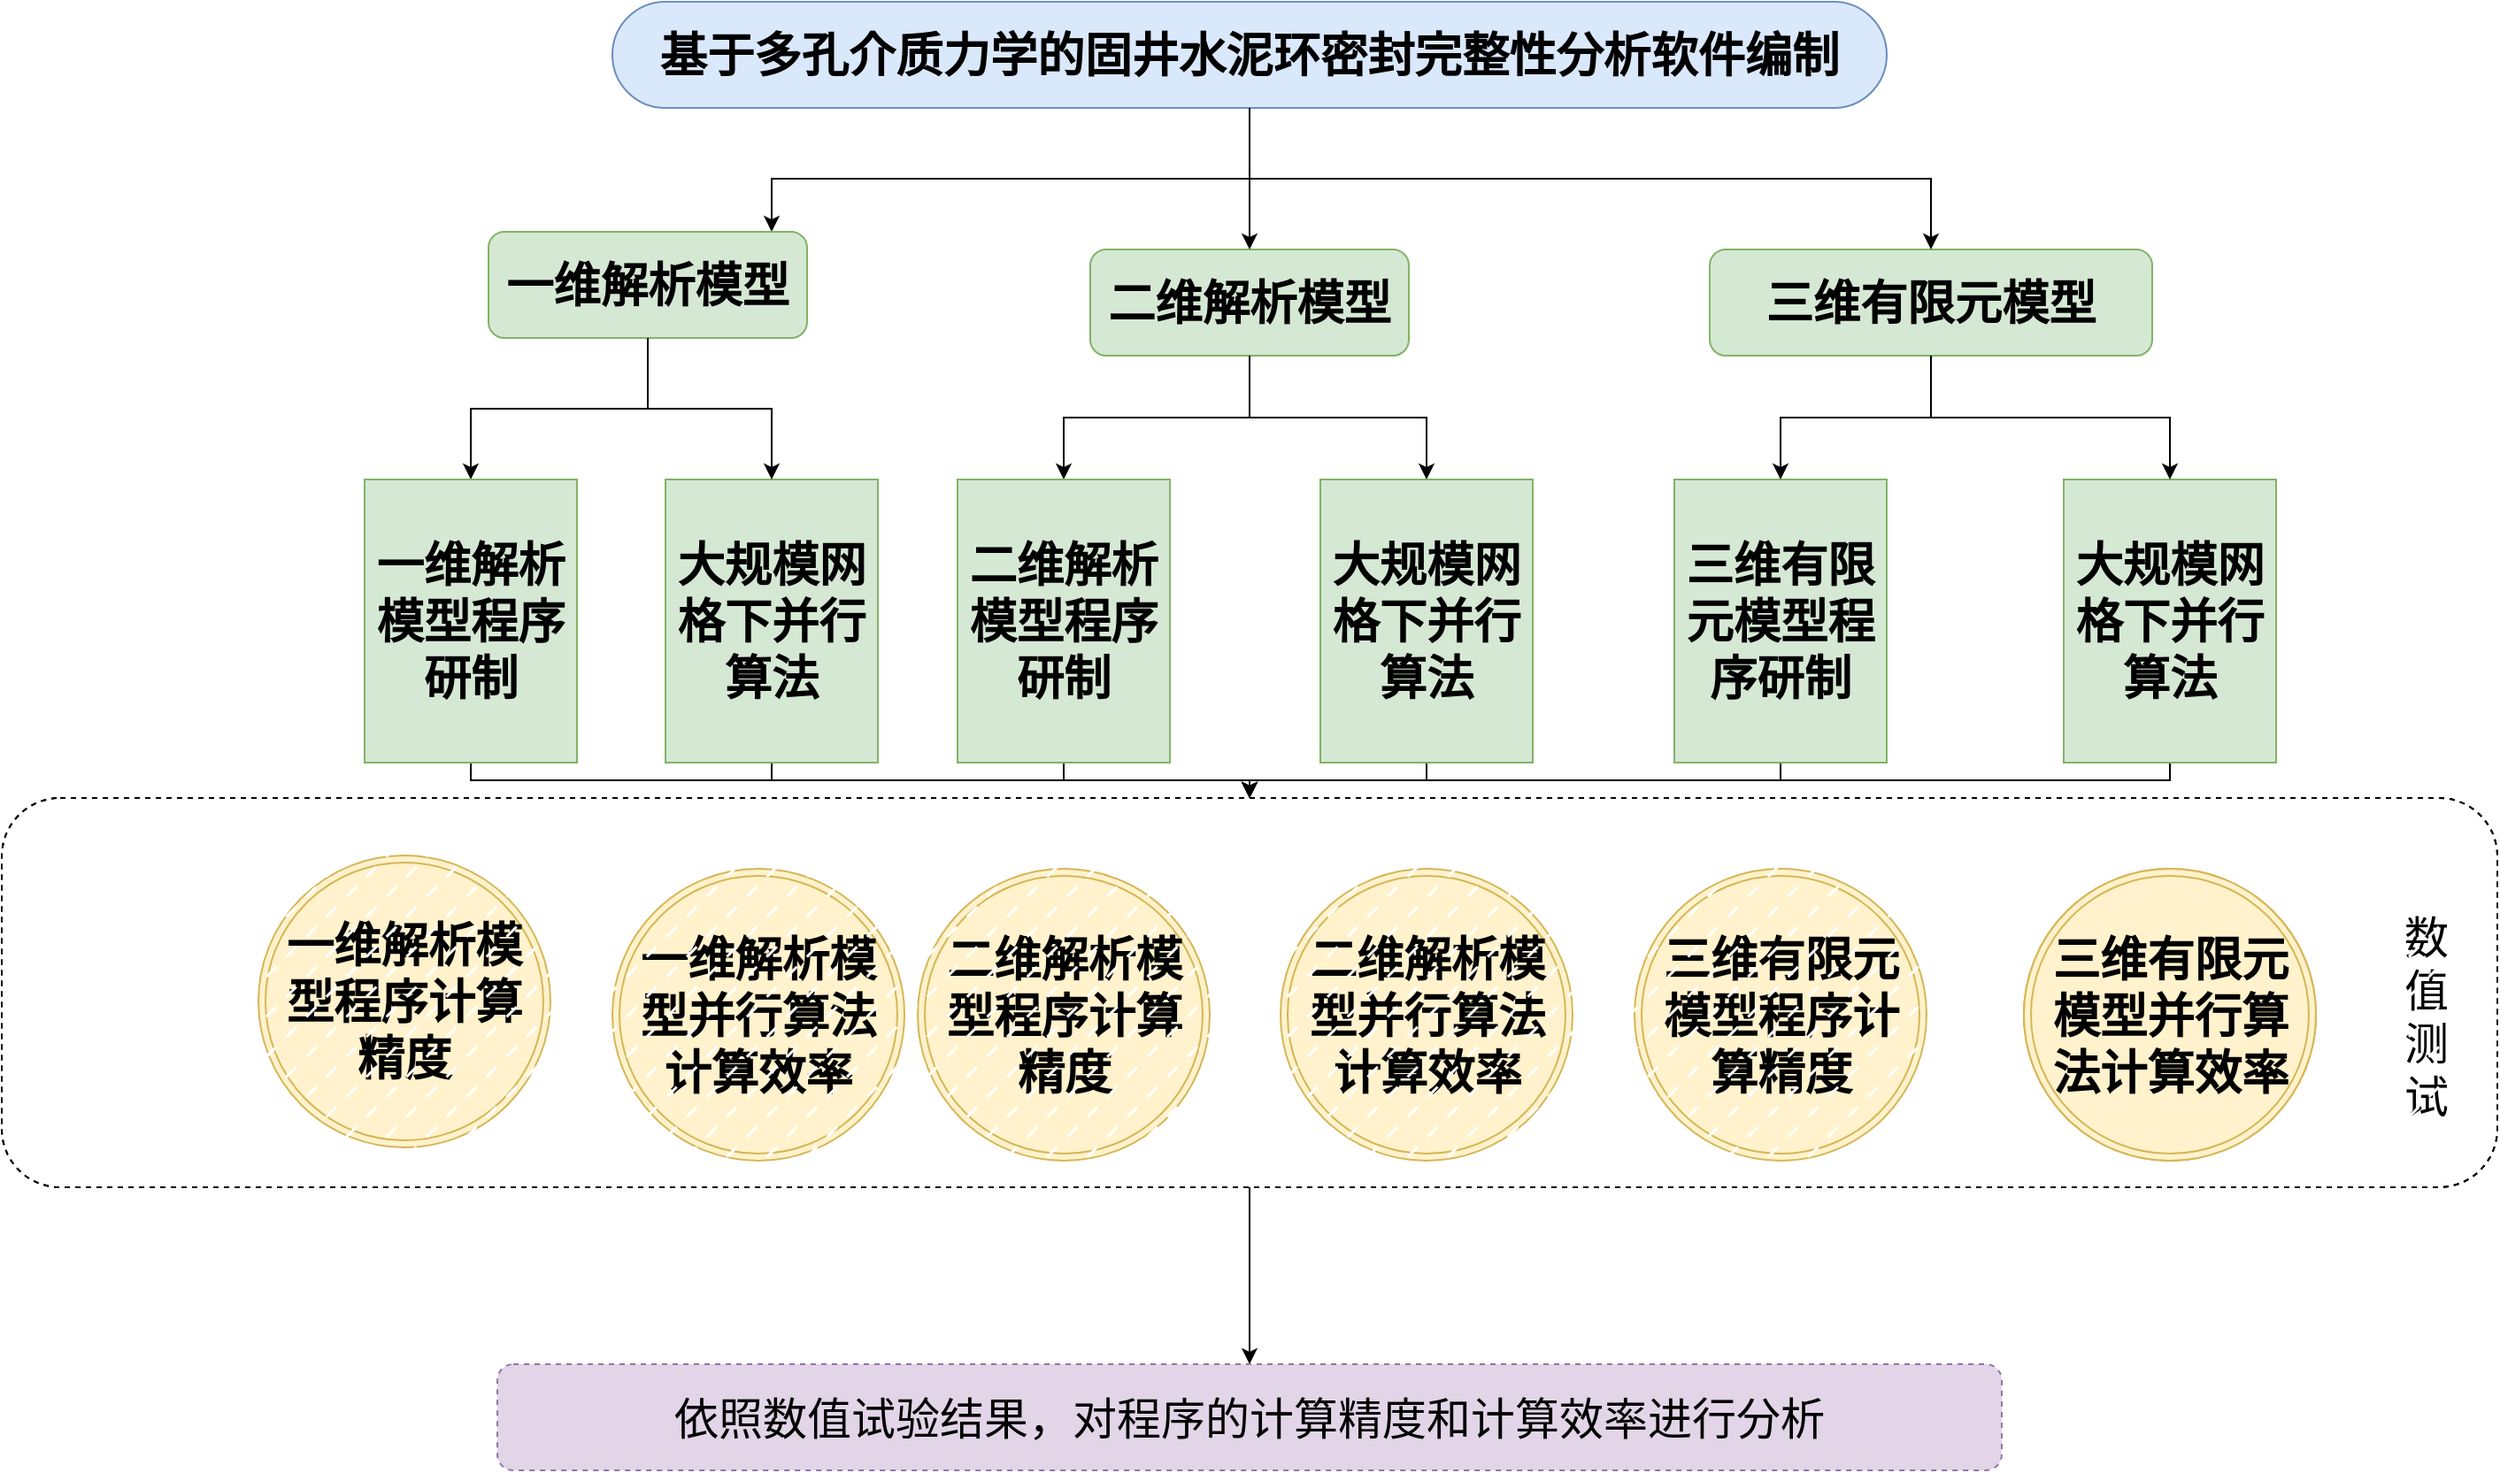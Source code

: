 <mxfile version="20.7.4" type="github"><diagram id="Tq5u3TZ-hP6wZukJtNCt" name="Page-1"><mxGraphModel dx="1909" dy="984" grid="1" gridSize="10" guides="1" tooltips="1" connect="1" arrows="1" fold="1" page="1" pageScale="1" pageWidth="827" pageHeight="1169" math="0" shadow="0"><root><mxCell id="0"/><mxCell id="1" parent="0"/><mxCell id="yXLgln3FG9nKV5-Q6QMO-46" value="" style="edgeStyle=orthogonalEdgeStyle;rounded=0;orthogonalLoop=1;jettySize=auto;html=1;fontSize=25;" edge="1" parent="1" source="yXLgln3FG9nKV5-Q6QMO-31" target="yXLgln3FG9nKV5-Q6QMO-34"><mxGeometry relative="1" as="geometry"/></mxCell><mxCell id="yXLgln3FG9nKV5-Q6QMO-31" value="" style="rounded=1;whiteSpace=wrap;html=1;fillStyle=dashed;dashed=1;" vertex="1" parent="1"><mxGeometry x="125" y="510" width="1410" height="220" as="geometry"/></mxCell><mxCell id="yXLgln3FG9nKV5-Q6QMO-7" value="" style="edgeStyle=orthogonalEdgeStyle;rounded=0;orthogonalLoop=1;jettySize=auto;html=1;" edge="1" parent="1" source="yXLgln3FG9nKV5-Q6QMO-1" target="yXLgln3FG9nKV5-Q6QMO-2"><mxGeometry relative="1" as="geometry"><Array as="points"><mxPoint x="830" y="160"/><mxPoint x="560" y="160"/></Array></mxGeometry></mxCell><mxCell id="yXLgln3FG9nKV5-Q6QMO-1" value="&lt;p style=&quot;margin-top: 0pt; margin-bottom: 0pt; direction: ltr; unicode-bidi: embed; vertical-align: baseline;&quot;&gt;&lt;span style=&quot;font-size: 20pt; font-family: 微软雅黑; font-weight: bold;&quot;&gt;基于多孔介质力学的固井水泥环密封完整性分析软件编制&lt;/span&gt;&lt;/p&gt;" style="rounded=1;whiteSpace=wrap;html=1;fillColor=#dae8fc;strokeColor=#6c8ebf;arcSize=50;" vertex="1" parent="1"><mxGeometry x="470" y="60" width="720" height="60" as="geometry"/></mxCell><mxCell id="yXLgln3FG9nKV5-Q6QMO-28" value="" style="edgeStyle=orthogonalEdgeStyle;rounded=0;orthogonalLoop=1;jettySize=auto;html=1;" edge="1" parent="1" source="yXLgln3FG9nKV5-Q6QMO-2" target="yXLgln3FG9nKV5-Q6QMO-12"><mxGeometry relative="1" as="geometry"/></mxCell><mxCell id="yXLgln3FG9nKV5-Q6QMO-2" value="&lt;p style=&quot;margin-top: 0pt; margin-bottom: 0pt; direction: ltr; unicode-bidi: embed; vertical-align: baseline;&quot;&gt;&lt;span style=&quot;font-size: 20pt; font-family: 微软雅黑; font-weight: bold;&quot;&gt;一维解析模型&lt;/span&gt;&lt;/p&gt;" style="rounded=1;whiteSpace=wrap;html=1;fillColor=#d5e8d4;strokeColor=#82b366;" vertex="1" parent="1"><mxGeometry x="400" y="190" width="180" height="60" as="geometry"/></mxCell><mxCell id="yXLgln3FG9nKV5-Q6QMO-3" value="&lt;p style=&quot;margin-top: 0pt; margin-bottom: 0pt; direction: ltr; unicode-bidi: embed; vertical-align: baseline;&quot;&gt;&lt;span style=&quot;font-size: 20pt; font-family: 微软雅黑; font-weight: bold;&quot;&gt;二维解析模型&lt;/span&gt;&lt;/p&gt;" style="rounded=1;whiteSpace=wrap;html=1;fillColor=#d5e8d4;strokeColor=#82b366;" vertex="1" parent="1"><mxGeometry x="740" y="200" width="180" height="60" as="geometry"/></mxCell><mxCell id="yXLgln3FG9nKV5-Q6QMO-4" value="&lt;p style=&quot;margin-top: 0pt; margin-bottom: 0pt; direction: ltr; unicode-bidi: embed; vertical-align: baseline;&quot;&gt;&lt;span style=&quot;font-size: 20pt; font-family: 微软雅黑; font-weight: bold;&quot;&gt;三维有限元模型&lt;/span&gt;&lt;/p&gt;" style="rounded=1;whiteSpace=wrap;html=1;fillColor=#d5e8d4;strokeColor=#82b366;" vertex="1" parent="1"><mxGeometry x="1090" y="200" width="250" height="60" as="geometry"/></mxCell><mxCell id="yXLgln3FG9nKV5-Q6QMO-10" value="" style="edgeStyle=orthogonalEdgeStyle;rounded=0;orthogonalLoop=1;jettySize=auto;html=1;entryX=0.5;entryY=0;entryDx=0;entryDy=0;exitX=0.5;exitY=1;exitDx=0;exitDy=0;" edge="1" parent="1" source="yXLgln3FG9nKV5-Q6QMO-1" target="yXLgln3FG9nKV5-Q6QMO-3"><mxGeometry relative="1" as="geometry"><mxPoint x="382.5" y="150" as="sourcePoint"/><mxPoint x="22.5" y="200" as="targetPoint"/></mxGeometry></mxCell><mxCell id="yXLgln3FG9nKV5-Q6QMO-11" value="" style="edgeStyle=orthogonalEdgeStyle;rounded=0;orthogonalLoop=1;jettySize=auto;html=1;entryX=0.5;entryY=0;entryDx=0;entryDy=0;exitX=0.5;exitY=1;exitDx=0;exitDy=0;" edge="1" parent="1" source="yXLgln3FG9nKV5-Q6QMO-1" target="yXLgln3FG9nKV5-Q6QMO-4"><mxGeometry relative="1" as="geometry"><mxPoint x="382.5" y="150" as="sourcePoint"/><mxPoint x="326.5" y="200" as="targetPoint"/></mxGeometry></mxCell><mxCell id="yXLgln3FG9nKV5-Q6QMO-47" value="" style="edgeStyle=orthogonalEdgeStyle;rounded=0;orthogonalLoop=1;jettySize=auto;html=1;fontSize=25;entryX=0.5;entryY=0;entryDx=0;entryDy=0;" edge="1" parent="1" source="yXLgln3FG9nKV5-Q6QMO-12" target="yXLgln3FG9nKV5-Q6QMO-31"><mxGeometry relative="1" as="geometry"><Array as="points"><mxPoint x="390" y="500"/><mxPoint x="830" y="500"/></Array></mxGeometry></mxCell><mxCell id="yXLgln3FG9nKV5-Q6QMO-12" value="&lt;p style=&quot;margin-top: 0pt; margin-bottom: 0pt; direction: ltr; unicode-bidi: embed; vertical-align: baseline;&quot;&gt;&lt;span style=&quot;font-size: 20pt; font-family: 微软雅黑; font-weight: bold;&quot;&gt;一维解析模型程序研制&lt;/span&gt;&lt;/p&gt;" style="rounded=0;whiteSpace=wrap;html=1;fillColor=#d5e8d4;strokeColor=#82b366;" vertex="1" parent="1"><mxGeometry x="330" y="330" width="120" height="160" as="geometry"/></mxCell><mxCell id="yXLgln3FG9nKV5-Q6QMO-48" value="" style="edgeStyle=orthogonalEdgeStyle;rounded=0;orthogonalLoop=1;jettySize=auto;html=1;fontSize=25;" edge="1" parent="1" source="yXLgln3FG9nKV5-Q6QMO-13" target="yXLgln3FG9nKV5-Q6QMO-31"><mxGeometry relative="1" as="geometry"><Array as="points"><mxPoint x="560" y="500"/><mxPoint x="830" y="500"/></Array></mxGeometry></mxCell><mxCell id="yXLgln3FG9nKV5-Q6QMO-13" value="&lt;p style=&quot;margin-top: 0pt; margin-bottom: 0pt; direction: ltr; unicode-bidi: embed; vertical-align: baseline;&quot;&gt;&lt;span style=&quot;font-size: 20pt; font-family: 微软雅黑; font-weight: bold;&quot;&gt;大规模网格下并行算法&lt;/span&gt;&lt;/p&gt;" style="rounded=0;whiteSpace=wrap;html=1;fillColor=#d5e8d4;strokeColor=#82b366;" vertex="1" parent="1"><mxGeometry x="500" y="330" width="120" height="160" as="geometry"/></mxCell><mxCell id="yXLgln3FG9nKV5-Q6QMO-39" value="" style="edgeStyle=orthogonalEdgeStyle;rounded=0;orthogonalLoop=1;jettySize=auto;html=1;fontSize=25;exitX=0.5;exitY=1;exitDx=0;exitDy=0;entryX=0.5;entryY=0;entryDx=0;entryDy=0;" edge="1" parent="1" source="yXLgln3FG9nKV5-Q6QMO-3" target="yXLgln3FG9nKV5-Q6QMO-14"><mxGeometry relative="1" as="geometry"><mxPoint x="790" y="320" as="targetPoint"/></mxGeometry></mxCell><mxCell id="yXLgln3FG9nKV5-Q6QMO-50" value="" style="edgeStyle=orthogonalEdgeStyle;rounded=0;orthogonalLoop=1;jettySize=auto;html=1;fontSize=25;" edge="1" parent="1" source="yXLgln3FG9nKV5-Q6QMO-14" target="yXLgln3FG9nKV5-Q6QMO-31"><mxGeometry relative="1" as="geometry"><Array as="points"><mxPoint x="725" y="500"/><mxPoint x="830" y="500"/></Array></mxGeometry></mxCell><mxCell id="yXLgln3FG9nKV5-Q6QMO-14" value="&lt;p style=&quot;margin-top: 0pt; margin-bottom: 0pt; direction: ltr; unicode-bidi: embed; vertical-align: baseline;&quot;&gt;&lt;span style=&quot;font-size: 20pt; font-family: 微软雅黑; font-weight: bold;&quot;&gt;二&lt;/span&gt;&lt;span style=&quot;font-size: 20pt; font-family: 微软雅黑; font-weight: bold;&quot;&gt;维解析模型程序研制&lt;/span&gt;&lt;/p&gt;" style="rounded=0;whiteSpace=wrap;html=1;fillColor=#d5e8d4;strokeColor=#82b366;" vertex="1" parent="1"><mxGeometry x="665" y="330" width="120" height="160" as="geometry"/></mxCell><mxCell id="yXLgln3FG9nKV5-Q6QMO-51" value="" style="edgeStyle=orthogonalEdgeStyle;rounded=0;orthogonalLoop=1;jettySize=auto;html=1;fontSize=25;entryX=0.5;entryY=0;entryDx=0;entryDy=0;" edge="1" parent="1" source="yXLgln3FG9nKV5-Q6QMO-15" target="yXLgln3FG9nKV5-Q6QMO-31"><mxGeometry relative="1" as="geometry"><Array as="points"><mxPoint x="930" y="500"/><mxPoint x="830" y="500"/></Array></mxGeometry></mxCell><mxCell id="yXLgln3FG9nKV5-Q6QMO-15" value="&lt;p style=&quot;margin-top: 0pt; margin-bottom: 0pt; direction: ltr; unicode-bidi: embed; vertical-align: baseline;&quot;&gt;&lt;span style=&quot;font-size: 20pt; font-family: 微软雅黑; font-weight: bold;&quot;&gt;大规模网格下并行算法&lt;/span&gt;&lt;/p&gt;" style="rounded=0;whiteSpace=wrap;html=1;fillColor=#d5e8d4;strokeColor=#82b366;" vertex="1" parent="1"><mxGeometry x="870" y="330" width="120" height="160" as="geometry"/></mxCell><mxCell id="yXLgln3FG9nKV5-Q6QMO-52" value="" style="edgeStyle=orthogonalEdgeStyle;rounded=0;orthogonalLoop=1;jettySize=auto;html=1;fontSize=25;entryX=0.5;entryY=0;entryDx=0;entryDy=0;" edge="1" parent="1" source="yXLgln3FG9nKV5-Q6QMO-16" target="yXLgln3FG9nKV5-Q6QMO-31"><mxGeometry relative="1" as="geometry"><mxPoint x="1010" y="500" as="targetPoint"/><Array as="points"><mxPoint x="1130" y="500"/><mxPoint x="830" y="500"/></Array></mxGeometry></mxCell><mxCell id="yXLgln3FG9nKV5-Q6QMO-16" value="&lt;p style=&quot;margin-top: 0pt; margin-bottom: 0pt; direction: ltr; unicode-bidi: embed; vertical-align: baseline;&quot;&gt;&lt;span style=&quot;font-size: 20pt; font-family: 微软雅黑; font-weight: bold;&quot;&gt;三维有限元模型程序研制&lt;/span&gt;&lt;/p&gt;" style="rounded=0;whiteSpace=wrap;html=1;fillColor=#d5e8d4;strokeColor=#82b366;" vertex="1" parent="1"><mxGeometry x="1070" y="330" width="120" height="160" as="geometry"/></mxCell><mxCell id="yXLgln3FG9nKV5-Q6QMO-53" value="" style="edgeStyle=orthogonalEdgeStyle;rounded=0;orthogonalLoop=1;jettySize=auto;html=1;fontSize=25;entryX=0.5;entryY=0;entryDx=0;entryDy=0;" edge="1" parent="1" source="yXLgln3FG9nKV5-Q6QMO-17" target="yXLgln3FG9nKV5-Q6QMO-31"><mxGeometry relative="1" as="geometry"><mxPoint x="1030" y="490" as="targetPoint"/><Array as="points"><mxPoint x="1350" y="500"/><mxPoint x="830" y="500"/></Array></mxGeometry></mxCell><mxCell id="yXLgln3FG9nKV5-Q6QMO-17" value="&lt;p style=&quot;margin-top: 0pt; margin-bottom: 0pt; direction: ltr; unicode-bidi: embed; vertical-align: baseline;&quot;&gt;&lt;span style=&quot;font-size: 20pt; font-family: 微软雅黑; font-weight: bold;&quot;&gt;大规模网格下并行算法&lt;/span&gt;&lt;/p&gt;" style="rounded=0;whiteSpace=wrap;html=1;fillColor=#d5e8d4;strokeColor=#82b366;" vertex="1" parent="1"><mxGeometry x="1290" y="330" width="120" height="160" as="geometry"/></mxCell><mxCell id="yXLgln3FG9nKV5-Q6QMO-18" value="&lt;p style=&quot;margin-top: 0pt; margin-bottom: 0pt; direction: ltr; unicode-bidi: embed; vertical-align: baseline;&quot;&gt;&lt;span style=&quot;font-size: 20pt; font-family: 微软雅黑; font-weight: bold;&quot;&gt;一维解析模型程序计算精度&lt;/span&gt;&lt;/p&gt;" style="ellipse;shape=doubleEllipse;whiteSpace=wrap;html=1;aspect=fixed;fillColor=#fff2cc;strokeColor=#d6b656;" vertex="1" parent="1"><mxGeometry x="270" y="542.5" width="165" height="165" as="geometry"/></mxCell><mxCell id="yXLgln3FG9nKV5-Q6QMO-23" value="&lt;p style=&quot;margin-top: 0pt; margin-bottom: 0pt; direction: ltr; unicode-bidi: embed; vertical-align: baseline;&quot;&gt;&lt;span style=&quot;font-size: 20pt; font-family: 微软雅黑; font-weight: bold;&quot;&gt;一维解析模型并行算法计算效率&lt;/span&gt;&lt;/p&gt;" style="ellipse;shape=doubleEllipse;whiteSpace=wrap;html=1;aspect=fixed;fillColor=#fff2cc;strokeColor=#d6b656;" vertex="1" parent="1"><mxGeometry x="470" y="550" width="165" height="165" as="geometry"/></mxCell><mxCell id="yXLgln3FG9nKV5-Q6QMO-24" value="&lt;p style=&quot;margin-top: 0pt; margin-bottom: 0pt; direction: ltr; unicode-bidi: embed; vertical-align: baseline;&quot;&gt;&lt;span style=&quot;font-size: 20pt; font-family: 微软雅黑; font-weight: bold;&quot;&gt;二维解析模型程序计算精度&lt;/span&gt;&lt;/p&gt;" style="ellipse;shape=doubleEllipse;whiteSpace=wrap;html=1;aspect=fixed;fillColor=#fff2cc;strokeColor=#d6b656;" vertex="1" parent="1"><mxGeometry x="642.5" y="550" width="165" height="165" as="geometry"/></mxCell><mxCell id="yXLgln3FG9nKV5-Q6QMO-25" value="&lt;p style=&quot;margin-top: 0pt; margin-bottom: 0pt; direction: ltr; unicode-bidi: embed; vertical-align: baseline;&quot;&gt;&lt;span style=&quot;font-size: 20pt; font-family: 微软雅黑; font-weight: bold;&quot;&gt;二维解析模型并行算法计算效率&lt;/span&gt;&lt;/p&gt;" style="ellipse;shape=doubleEllipse;whiteSpace=wrap;html=1;aspect=fixed;fillColor=#fff2cc;strokeColor=#d6b656;" vertex="1" parent="1"><mxGeometry x="847.5" y="550" width="165" height="165" as="geometry"/></mxCell><mxCell id="yXLgln3FG9nKV5-Q6QMO-26" value="&lt;p style=&quot;margin-top: 0pt; margin-bottom: 0pt; direction: ltr; unicode-bidi: embed; vertical-align: baseline;&quot;&gt;&lt;span style=&quot;font-size: 20pt; font-family: 微软雅黑; font-weight: bold;&quot;&gt;三&lt;/span&gt;&lt;span style=&quot;font-size: 20pt; font-family: 微软雅黑; font-weight: bold;&quot;&gt;维有限元模型程序计算精度&lt;/span&gt;&lt;/p&gt;" style="ellipse;shape=doubleEllipse;whiteSpace=wrap;html=1;aspect=fixed;fillColor=#fff2cc;strokeColor=#d6b656;" vertex="1" parent="1"><mxGeometry x="1047.5" y="550" width="165" height="165" as="geometry"/></mxCell><mxCell id="yXLgln3FG9nKV5-Q6QMO-27" value="&lt;p style=&quot;margin-top: 0pt; margin-bottom: 0pt; direction: ltr; unicode-bidi: embed; vertical-align: baseline;&quot;&gt;&lt;span style=&quot;font-size: 20pt; font-family: 微软雅黑; font-weight: bold;&quot;&gt;三&lt;/span&gt;&lt;span style=&quot;font-size: 20pt; font-family: 微软雅黑; font-weight: bold;&quot;&gt;维有限元模型并行算法计算效率&lt;/span&gt;&lt;/p&gt;" style="ellipse;shape=doubleEllipse;whiteSpace=wrap;html=1;aspect=fixed;fillColor=#fff2cc;strokeColor=#d6b656;" vertex="1" parent="1"><mxGeometry x="1267.5" y="550" width="165" height="165" as="geometry"/></mxCell><mxCell id="yXLgln3FG9nKV5-Q6QMO-29" value="" style="edgeStyle=orthogonalEdgeStyle;rounded=0;orthogonalLoop=1;jettySize=auto;html=1;entryX=0.5;entryY=0;entryDx=0;entryDy=0;exitX=0.5;exitY=1;exitDx=0;exitDy=0;" edge="1" parent="1" source="yXLgln3FG9nKV5-Q6QMO-2" target="yXLgln3FG9nKV5-Q6QMO-13"><mxGeometry relative="1" as="geometry"><mxPoint x="192.5" y="260" as="sourcePoint"/><mxPoint x="162.5" y="350.0" as="targetPoint"/></mxGeometry></mxCell><mxCell id="yXLgln3FG9nKV5-Q6QMO-33" value="&lt;font style=&quot;font-size: 25px;&quot;&gt;数值测试&lt;/font&gt;" style="text;html=1;strokeColor=none;fillColor=none;align=center;verticalAlign=middle;whiteSpace=wrap;rounded=0;dashed=1;fillStyle=dashed;" vertex="1" parent="1"><mxGeometry x="1480" y="557.5" width="30" height="150" as="geometry"/></mxCell><mxCell id="yXLgln3FG9nKV5-Q6QMO-34" value="依照数值试验结果，对程序的计算精度和计算效率进行分析" style="rounded=1;whiteSpace=wrap;html=1;dashed=1;fillStyle=auto;fontSize=25;fillColor=#e1d5e7;strokeColor=#9673a6;" vertex="1" parent="1"><mxGeometry x="405" y="830" width="850" height="60" as="geometry"/></mxCell><mxCell id="yXLgln3FG9nKV5-Q6QMO-40" value="" style="edgeStyle=orthogonalEdgeStyle;rounded=0;orthogonalLoop=1;jettySize=auto;html=1;fontSize=25;exitX=0.5;exitY=1;exitDx=0;exitDy=0;entryX=0.5;entryY=0;entryDx=0;entryDy=0;" edge="1" parent="1" source="yXLgln3FG9nKV5-Q6QMO-3" target="yXLgln3FG9nKV5-Q6QMO-15"><mxGeometry relative="1" as="geometry"><mxPoint x="840" y="270" as="sourcePoint"/><mxPoint x="735" y="340" as="targetPoint"/></mxGeometry></mxCell><mxCell id="yXLgln3FG9nKV5-Q6QMO-41" value="" style="edgeStyle=orthogonalEdgeStyle;rounded=0;orthogonalLoop=1;jettySize=auto;html=1;fontSize=25;exitX=0.5;exitY=1;exitDx=0;exitDy=0;entryX=0.5;entryY=0;entryDx=0;entryDy=0;" edge="1" parent="1" source="yXLgln3FG9nKV5-Q6QMO-4" target="yXLgln3FG9nKV5-Q6QMO-16"><mxGeometry relative="1" as="geometry"><mxPoint x="840" y="270" as="sourcePoint"/><mxPoint x="940" y="340" as="targetPoint"/></mxGeometry></mxCell><mxCell id="yXLgln3FG9nKV5-Q6QMO-42" value="" style="edgeStyle=orthogonalEdgeStyle;rounded=0;orthogonalLoop=1;jettySize=auto;html=1;fontSize=25;exitX=0.5;exitY=1;exitDx=0;exitDy=0;entryX=0.5;entryY=0;entryDx=0;entryDy=0;" edge="1" parent="1" source="yXLgln3FG9nKV5-Q6QMO-4" target="yXLgln3FG9nKV5-Q6QMO-17"><mxGeometry relative="1" as="geometry"><mxPoint x="1225" y="270" as="sourcePoint"/><mxPoint x="1140" y="340" as="targetPoint"/></mxGeometry></mxCell><mxCell id="yXLgln3FG9nKV5-Q6QMO-54" value="" style="rounded=1;whiteSpace=wrap;html=1;fillStyle=dashed;dashed=1;" vertex="1" parent="1"><mxGeometry x="125" y="510" width="1410" height="220" as="geometry"/></mxCell><mxCell id="yXLgln3FG9nKV5-Q6QMO-55" value="&lt;p style=&quot;margin-top: 0pt; margin-bottom: 0pt; direction: ltr; unicode-bidi: embed; vertical-align: baseline;&quot;&gt;&lt;span style=&quot;font-size: 20pt; font-family: 微软雅黑; font-weight: bold;&quot;&gt;三&lt;/span&gt;&lt;span style=&quot;font-size: 20pt; font-family: 微软雅黑; font-weight: bold;&quot;&gt;维有限元模型并行算法计算效率&lt;/span&gt;&lt;/p&gt;" style="ellipse;shape=doubleEllipse;whiteSpace=wrap;html=1;aspect=fixed;fillColor=#fff2cc;strokeColor=#d6b656;" vertex="1" parent="1"><mxGeometry x="1267.5" y="550" width="165" height="165" as="geometry"/></mxCell><mxCell id="yXLgln3FG9nKV5-Q6QMO-56" value="&lt;p style=&quot;margin-top: 0pt; margin-bottom: 0pt; direction: ltr; unicode-bidi: embed; vertical-align: baseline;&quot;&gt;&lt;span style=&quot;font-size: 20pt; font-family: 微软雅黑; font-weight: bold;&quot;&gt;三&lt;/span&gt;&lt;span style=&quot;font-size: 20pt; font-family: 微软雅黑; font-weight: bold;&quot;&gt;维有限元模型并行算法计算效率&lt;/span&gt;&lt;/p&gt;" style="ellipse;shape=doubleEllipse;whiteSpace=wrap;html=1;aspect=fixed;fillColor=#fff2cc;strokeColor=#d6b656;" vertex="1" parent="1"><mxGeometry x="1267.5" y="550" width="165" height="165" as="geometry"/></mxCell></root></mxGraphModel></diagram></mxfile>